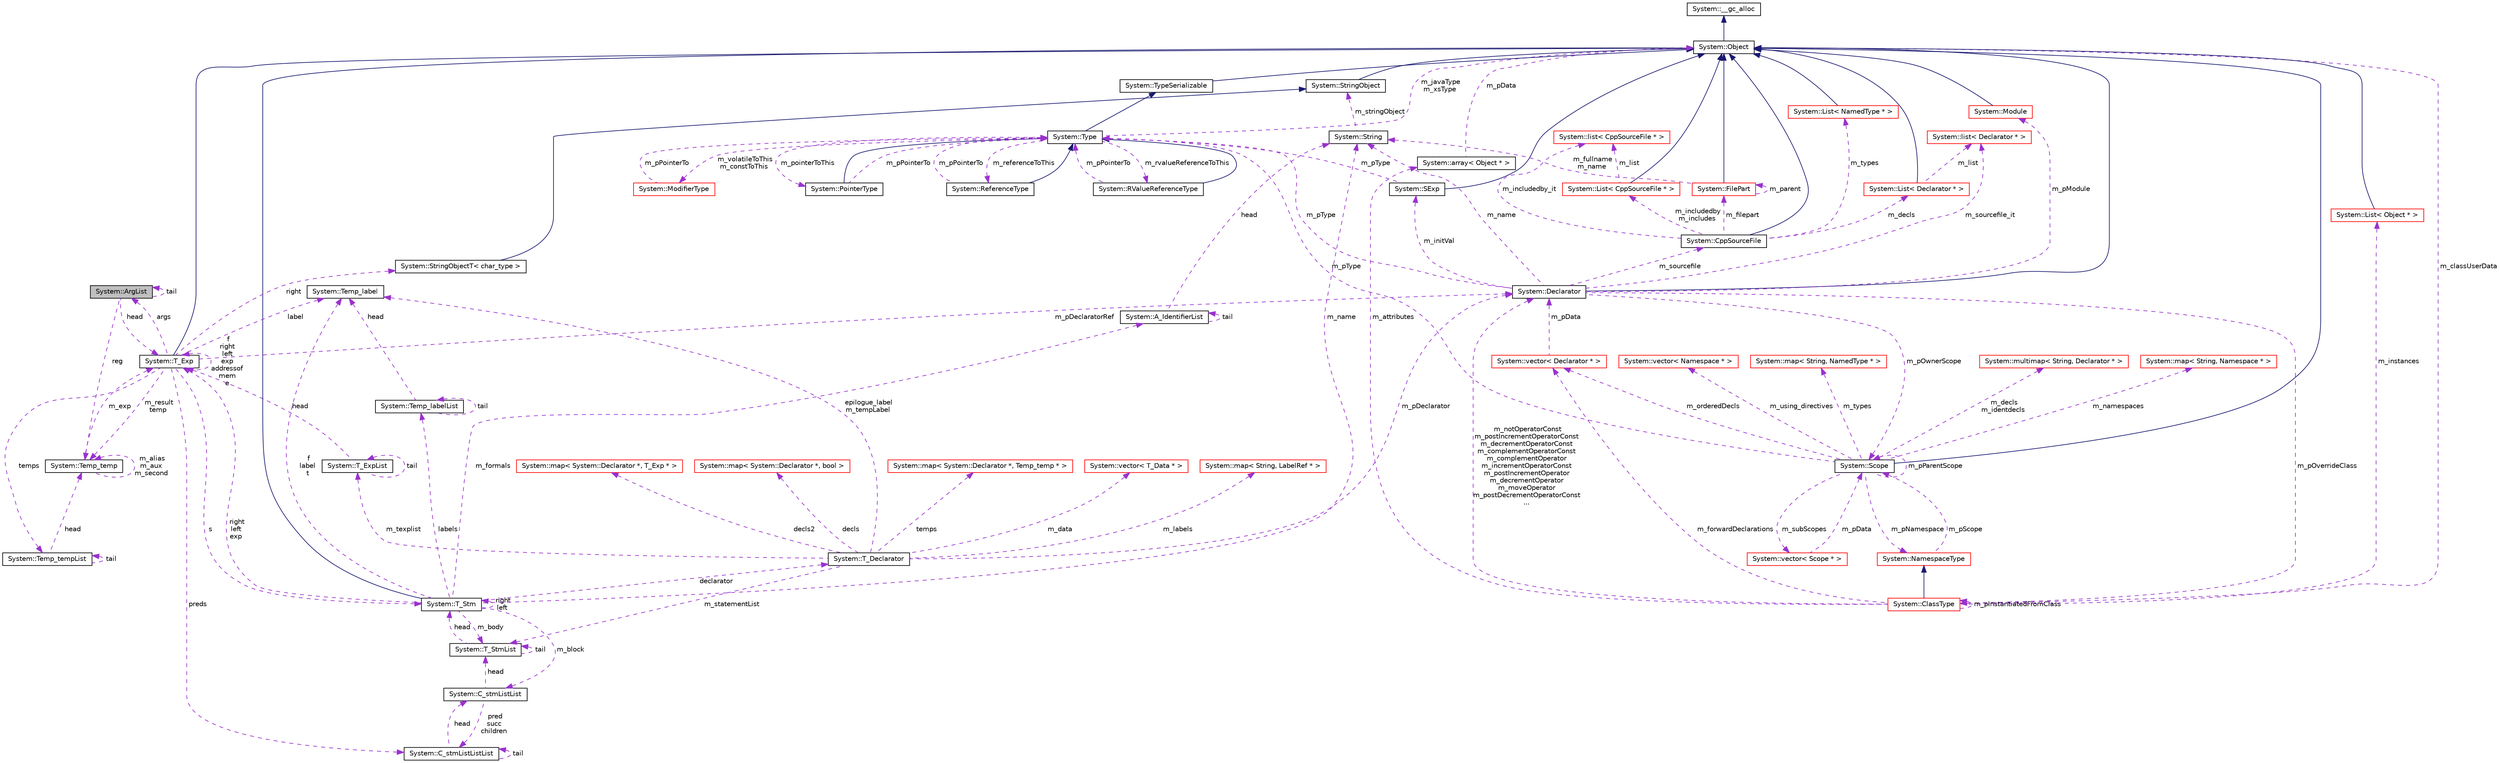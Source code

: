 digraph G
{
  edge [fontname="Helvetica",fontsize="10",labelfontname="Helvetica",labelfontsize="10"];
  node [fontname="Helvetica",fontsize="10",shape=record];
  Node1 [label="System::ArgList",height=0.2,width=0.4,color="black", fillcolor="grey75", style="filled" fontcolor="black"];
  Node1 -> Node1 [dir="back",color="darkorchid3",fontsize="10",style="dashed",label=" tail" ,fontname="Helvetica"];
  Node2 -> Node1 [dir="back",color="darkorchid3",fontsize="10",style="dashed",label=" reg" ,fontname="Helvetica"];
  Node2 [label="System::Temp_temp",height=0.2,width=0.4,color="black", fillcolor="white", style="filled",URL="$class_system_1_1_temp__temp.html"];
  Node2 -> Node2 [dir="back",color="darkorchid3",fontsize="10",style="dashed",label=" m_alias\nm_aux\nm_second" ,fontname="Helvetica"];
  Node3 -> Node2 [dir="back",color="darkorchid3",fontsize="10",style="dashed",label=" m_exp" ,fontname="Helvetica"];
  Node3 [label="System::T_Exp",height=0.2,width=0.4,color="black", fillcolor="white", style="filled",URL="$class_system_1_1_t___exp.html"];
  Node4 -> Node3 [dir="back",color="midnightblue",fontsize="10",style="solid",fontname="Helvetica"];
  Node4 [label="System::Object",height=0.2,width=0.4,color="black", fillcolor="white", style="filled",URL="$class_system_1_1_object.html"];
  Node5 -> Node4 [dir="back",color="midnightblue",fontsize="10",style="solid",fontname="Helvetica"];
  Node5 [label="System::__gc_alloc",height=0.2,width=0.4,color="black", fillcolor="white", style="filled",URL="$class_system_1_1____gc__alloc.html"];
  Node6 -> Node3 [dir="back",color="darkorchid3",fontsize="10",style="dashed",label=" preds" ,fontname="Helvetica"];
  Node6 [label="System::C_stmListListList",height=0.2,width=0.4,color="black", fillcolor="white", style="filled",URL="$class_system_1_1_c__stm_list_list_list.html"];
  Node6 -> Node6 [dir="back",color="darkorchid3",fontsize="10",style="dashed",label=" tail" ,fontname="Helvetica"];
  Node7 -> Node6 [dir="back",color="darkorchid3",fontsize="10",style="dashed",label=" head" ,fontname="Helvetica"];
  Node7 [label="System::C_stmListList",height=0.2,width=0.4,color="black", fillcolor="white", style="filled",URL="$class_system_1_1_c__stm_list_list.html"];
  Node6 -> Node7 [dir="back",color="darkorchid3",fontsize="10",style="dashed",label=" pred\nsucc\nchildren" ,fontname="Helvetica"];
  Node8 -> Node7 [dir="back",color="darkorchid3",fontsize="10",style="dashed",label=" head" ,fontname="Helvetica"];
  Node8 [label="System::T_StmList",height=0.2,width=0.4,color="black", fillcolor="white", style="filled",URL="$class_system_1_1_t___stm_list.html"];
  Node9 -> Node8 [dir="back",color="darkorchid3",fontsize="10",style="dashed",label=" head" ,fontname="Helvetica"];
  Node9 [label="System::T_Stm",height=0.2,width=0.4,color="black", fillcolor="white", style="filled",URL="$class_system_1_1_t___stm.html"];
  Node4 -> Node9 [dir="back",color="midnightblue",fontsize="10",style="solid",fontname="Helvetica"];
  Node9 -> Node9 [dir="back",color="darkorchid3",fontsize="10",style="dashed",label=" right\nleft" ,fontname="Helvetica"];
  Node8 -> Node9 [dir="back",color="darkorchid3",fontsize="10",style="dashed",label=" m_body" ,fontname="Helvetica"];
  Node10 -> Node9 [dir="back",color="darkorchid3",fontsize="10",style="dashed",label=" labels" ,fontname="Helvetica"];
  Node10 [label="System::Temp_labelList",height=0.2,width=0.4,color="black", fillcolor="white", style="filled",URL="$struct_system_1_1_temp__label_list.html"];
  Node10 -> Node10 [dir="back",color="darkorchid3",fontsize="10",style="dashed",label=" tail" ,fontname="Helvetica"];
  Node11 -> Node10 [dir="back",color="darkorchid3",fontsize="10",style="dashed",label=" head" ,fontname="Helvetica"];
  Node11 [label="System::Temp_label",height=0.2,width=0.4,color="black", fillcolor="white", style="filled",URL="$class_system_1_1_temp__label.html"];
  Node11 -> Node9 [dir="back",color="darkorchid3",fontsize="10",style="dashed",label=" f\nlabel\nt" ,fontname="Helvetica"];
  Node12 -> Node9 [dir="back",color="darkorchid3",fontsize="10",style="dashed",label=" declarator" ,fontname="Helvetica"];
  Node12 [label="System::T_Declarator",height=0.2,width=0.4,color="black", fillcolor="white", style="filled",URL="$class_system_1_1_t___declarator.html"];
  Node13 -> Node12 [dir="back",color="darkorchid3",fontsize="10",style="dashed",label=" decls" ,fontname="Helvetica"];
  Node13 [label="System::map\< System::Declarator *, bool \>",height=0.2,width=0.4,color="red", fillcolor="white", style="filled",URL="$class_system_1_1map.html"];
  Node14 -> Node12 [dir="back",color="darkorchid3",fontsize="10",style="dashed",label=" m_texplist" ,fontname="Helvetica"];
  Node14 [label="System::T_ExpList",height=0.2,width=0.4,color="black", fillcolor="white", style="filled",URL="$class_system_1_1_t___exp_list.html"];
  Node14 -> Node14 [dir="back",color="darkorchid3",fontsize="10",style="dashed",label=" tail" ,fontname="Helvetica"];
  Node3 -> Node14 [dir="back",color="darkorchid3",fontsize="10",style="dashed",label=" head" ,fontname="Helvetica"];
  Node8 -> Node12 [dir="back",color="darkorchid3",fontsize="10",style="dashed",label=" m_statementList" ,fontname="Helvetica"];
  Node11 -> Node12 [dir="back",color="darkorchid3",fontsize="10",style="dashed",label=" epilogue_label\nm_tempLabel" ,fontname="Helvetica"];
  Node15 -> Node12 [dir="back",color="darkorchid3",fontsize="10",style="dashed",label=" m_pDeclarator" ,fontname="Helvetica"];
  Node15 [label="System::Declarator",height=0.2,width=0.4,color="black", fillcolor="white", style="filled",URL="$class_system_1_1_declarator.html"];
  Node4 -> Node15 [dir="back",color="midnightblue",fontsize="10",style="solid",fontname="Helvetica"];
  Node16 -> Node15 [dir="back",color="darkorchid3",fontsize="10",style="dashed",label=" m_pType" ,fontname="Helvetica"];
  Node16 [label="System::Type",height=0.2,width=0.4,color="black", fillcolor="white", style="filled",URL="$class_system_1_1_type.html"];
  Node17 -> Node16 [dir="back",color="midnightblue",fontsize="10",style="solid",fontname="Helvetica"];
  Node17 [label="System::TypeSerializable",height=0.2,width=0.4,color="black", fillcolor="white", style="filled",URL="$class_system_1_1_type_serializable.html"];
  Node4 -> Node17 [dir="back",color="midnightblue",fontsize="10",style="solid",fontname="Helvetica"];
  Node18 -> Node16 [dir="back",color="darkorchid3",fontsize="10",style="dashed",label=" m_pointerToThis" ,fontname="Helvetica"];
  Node18 [label="System::PointerType",height=0.2,width=0.4,color="black", fillcolor="white", style="filled",URL="$class_system_1_1_pointer_type.html"];
  Node16 -> Node18 [dir="back",color="midnightblue",fontsize="10",style="solid",fontname="Helvetica"];
  Node16 -> Node18 [dir="back",color="darkorchid3",fontsize="10",style="dashed",label=" m_pPointerTo" ,fontname="Helvetica"];
  Node19 -> Node16 [dir="back",color="darkorchid3",fontsize="10",style="dashed",label=" m_referenceToThis" ,fontname="Helvetica"];
  Node19 [label="System::ReferenceType",height=0.2,width=0.4,color="black", fillcolor="white", style="filled",URL="$class_system_1_1_reference_type.html"];
  Node16 -> Node19 [dir="back",color="midnightblue",fontsize="10",style="solid",fontname="Helvetica"];
  Node16 -> Node19 [dir="back",color="darkorchid3",fontsize="10",style="dashed",label=" m_pPointerTo" ,fontname="Helvetica"];
  Node20 -> Node16 [dir="back",color="darkorchid3",fontsize="10",style="dashed",label=" m_rvalueReferenceToThis" ,fontname="Helvetica"];
  Node20 [label="System::RValueReferenceType",height=0.2,width=0.4,color="black", fillcolor="white", style="filled",URL="$class_system_1_1_r_value_reference_type.html"];
  Node16 -> Node20 [dir="back",color="midnightblue",fontsize="10",style="solid",fontname="Helvetica"];
  Node16 -> Node20 [dir="back",color="darkorchid3",fontsize="10",style="dashed",label=" m_pPointerTo" ,fontname="Helvetica"];
  Node21 -> Node16 [dir="back",color="darkorchid3",fontsize="10",style="dashed",label=" m_volatileToThis\nm_constToThis" ,fontname="Helvetica"];
  Node21 [label="System::ModifierType",height=0.2,width=0.4,color="red", fillcolor="white", style="filled",URL="$class_system_1_1_modifier_type.html"];
  Node16 -> Node21 [dir="back",color="darkorchid3",fontsize="10",style="dashed",label=" m_pPointerTo" ,fontname="Helvetica"];
  Node4 -> Node16 [dir="back",color="darkorchid3",fontsize="10",style="dashed",label=" m_javaType\nm_xsType" ,fontname="Helvetica"];
  Node22 -> Node15 [dir="back",color="darkorchid3",fontsize="10",style="dashed",label=" m_pOwnerScope" ,fontname="Helvetica"];
  Node22 [label="System::Scope",height=0.2,width=0.4,color="black", fillcolor="white", style="filled",URL="$class_system_1_1_scope.html"];
  Node4 -> Node22 [dir="back",color="midnightblue",fontsize="10",style="solid",fontname="Helvetica"];
  Node16 -> Node22 [dir="back",color="darkorchid3",fontsize="10",style="dashed",label=" m_pType" ,fontname="Helvetica"];
  Node23 -> Node22 [dir="back",color="darkorchid3",fontsize="10",style="dashed",label=" m_subScopes" ,fontname="Helvetica"];
  Node23 [label="System::vector\< Scope * \>",height=0.2,width=0.4,color="red", fillcolor="white", style="filled",URL="$class_system_1_1vector.html"];
  Node22 -> Node23 [dir="back",color="darkorchid3",fontsize="10",style="dashed",label=" m_pData" ,fontname="Helvetica"];
  Node22 -> Node22 [dir="back",color="darkorchid3",fontsize="10",style="dashed",label=" m_pParentScope" ,fontname="Helvetica"];
  Node24 -> Node22 [dir="back",color="darkorchid3",fontsize="10",style="dashed",label=" m_decls\nm_identdecls" ,fontname="Helvetica"];
  Node24 [label="System::multimap\< String, Declarator * \>",height=0.2,width=0.4,color="red", fillcolor="white", style="filled",URL="$class_system_1_1multimap.html"];
  Node25 -> Node22 [dir="back",color="darkorchid3",fontsize="10",style="dashed",label=" m_pNamespace" ,fontname="Helvetica"];
  Node25 [label="System::NamespaceType",height=0.2,width=0.4,color="red", fillcolor="white", style="filled",URL="$class_system_1_1_namespace_type.html"];
  Node22 -> Node25 [dir="back",color="darkorchid3",fontsize="10",style="dashed",label=" m_pScope" ,fontname="Helvetica"];
  Node26 -> Node22 [dir="back",color="darkorchid3",fontsize="10",style="dashed",label=" m_namespaces" ,fontname="Helvetica"];
  Node26 [label="System::map\< String, Namespace * \>",height=0.2,width=0.4,color="red", fillcolor="white", style="filled",URL="$class_system_1_1map.html"];
  Node27 -> Node22 [dir="back",color="darkorchid3",fontsize="10",style="dashed",label=" m_using_directives" ,fontname="Helvetica"];
  Node27 [label="System::vector\< Namespace * \>",height=0.2,width=0.4,color="red", fillcolor="white", style="filled",URL="$class_system_1_1vector.html"];
  Node28 -> Node22 [dir="back",color="darkorchid3",fontsize="10",style="dashed",label=" m_orderedDecls" ,fontname="Helvetica"];
  Node28 [label="System::vector\< Declarator * \>",height=0.2,width=0.4,color="red", fillcolor="white", style="filled",URL="$class_system_1_1vector.html"];
  Node15 -> Node28 [dir="back",color="darkorchid3",fontsize="10",style="dashed",label=" m_pData" ,fontname="Helvetica"];
  Node29 -> Node22 [dir="back",color="darkorchid3",fontsize="10",style="dashed",label=" m_types" ,fontname="Helvetica"];
  Node29 [label="System::map\< String, NamedType * \>",height=0.2,width=0.4,color="red", fillcolor="white", style="filled",URL="$class_system_1_1map.html"];
  Node30 -> Node15 [dir="back",color="darkorchid3",fontsize="10",style="dashed",label=" m_initVal" ,fontname="Helvetica"];
  Node30 [label="System::SExp",height=0.2,width=0.4,color="black", fillcolor="white", style="filled",URL="$class_system_1_1_s_exp.html"];
  Node4 -> Node30 [dir="back",color="midnightblue",fontsize="10",style="solid",fontname="Helvetica"];
  Node16 -> Node30 [dir="back",color="darkorchid3",fontsize="10",style="dashed",label=" m_pType" ,fontname="Helvetica"];
  Node31 -> Node15 [dir="back",color="darkorchid3",fontsize="10",style="dashed",label=" m_sourcefile" ,fontname="Helvetica"];
  Node31 [label="System::CppSourceFile",height=0.2,width=0.4,color="black", fillcolor="white", style="filled",URL="$class_system_1_1_cpp_source_file.html"];
  Node4 -> Node31 [dir="back",color="midnightblue",fontsize="10",style="solid",fontname="Helvetica"];
  Node32 -> Node31 [dir="back",color="darkorchid3",fontsize="10",style="dashed",label=" m_filepart" ,fontname="Helvetica"];
  Node32 [label="System::FilePart",height=0.2,width=0.4,color="red", fillcolor="white", style="filled",URL="$class_system_1_1_file_part.html"];
  Node4 -> Node32 [dir="back",color="midnightblue",fontsize="10",style="solid",fontname="Helvetica"];
  Node32 -> Node32 [dir="back",color="darkorchid3",fontsize="10",style="dashed",label=" m_parent" ,fontname="Helvetica"];
  Node33 -> Node32 [dir="back",color="darkorchid3",fontsize="10",style="dashed",label=" m_fullname\nm_name" ,fontname="Helvetica"];
  Node33 [label="System::String",height=0.2,width=0.4,color="black", fillcolor="white", style="filled",URL="$class_system_1_1_string.html"];
  Node34 -> Node33 [dir="back",color="darkorchid3",fontsize="10",style="dashed",label=" m_stringObject" ,fontname="Helvetica"];
  Node34 [label="System::StringObject",height=0.2,width=0.4,color="black", fillcolor="white", style="filled",URL="$class_system_1_1_string_object.html"];
  Node4 -> Node34 [dir="back",color="midnightblue",fontsize="10",style="solid",fontname="Helvetica"];
  Node35 -> Node31 [dir="back",color="darkorchid3",fontsize="10",style="dashed",label=" m_types" ,fontname="Helvetica"];
  Node35 [label="System::List\< NamedType * \>",height=0.2,width=0.4,color="red", fillcolor="white", style="filled",URL="$class_system_1_1_list.html"];
  Node4 -> Node35 [dir="back",color="midnightblue",fontsize="10",style="solid",fontname="Helvetica"];
  Node36 -> Node31 [dir="back",color="darkorchid3",fontsize="10",style="dashed",label=" m_includedby\nm_includes" ,fontname="Helvetica"];
  Node36 [label="System::List\< CppSourceFile * \>",height=0.2,width=0.4,color="red", fillcolor="white", style="filled",URL="$class_system_1_1_list.html"];
  Node4 -> Node36 [dir="back",color="midnightblue",fontsize="10",style="solid",fontname="Helvetica"];
  Node37 -> Node36 [dir="back",color="darkorchid3",fontsize="10",style="dashed",label=" m_list" ,fontname="Helvetica"];
  Node37 [label="System::list\< CppSourceFile * \>",height=0.2,width=0.4,color="red", fillcolor="white", style="filled",URL="$class_system_1_1list.html"];
  Node37 -> Node31 [dir="back",color="darkorchid3",fontsize="10",style="dashed",label=" m_includedby_it" ,fontname="Helvetica"];
  Node38 -> Node31 [dir="back",color="darkorchid3",fontsize="10",style="dashed",label=" m_decls" ,fontname="Helvetica"];
  Node38 [label="System::List\< Declarator * \>",height=0.2,width=0.4,color="red", fillcolor="white", style="filled",URL="$class_system_1_1_list.html"];
  Node4 -> Node38 [dir="back",color="midnightblue",fontsize="10",style="solid",fontname="Helvetica"];
  Node39 -> Node38 [dir="back",color="darkorchid3",fontsize="10",style="dashed",label=" m_list" ,fontname="Helvetica"];
  Node39 [label="System::list\< Declarator * \>",height=0.2,width=0.4,color="red", fillcolor="white", style="filled",URL="$class_system_1_1list.html"];
  Node40 -> Node15 [dir="back",color="darkorchid3",fontsize="10",style="dashed",label=" m_pOverrideClass" ,fontname="Helvetica"];
  Node40 [label="System::ClassType",height=0.2,width=0.4,color="red", fillcolor="white", style="filled",URL="$class_system_1_1_class_type.html"];
  Node25 -> Node40 [dir="back",color="midnightblue",fontsize="10",style="solid",fontname="Helvetica"];
  Node41 -> Node40 [dir="back",color="darkorchid3",fontsize="10",style="dashed",label=" m_attributes" ,fontname="Helvetica"];
  Node41 [label="System::array\< Object * \>",height=0.2,width=0.4,color="black", fillcolor="white", style="filled",URL="$class_system_1_1array.html"];
  Node4 -> Node41 [dir="back",color="darkorchid3",fontsize="10",style="dashed",label=" m_pData" ,fontname="Helvetica"];
  Node42 -> Node40 [dir="back",color="darkorchid3",fontsize="10",style="dashed",label=" m_instances" ,fontname="Helvetica"];
  Node42 [label="System::List\< Object * \>",height=0.2,width=0.4,color="red", fillcolor="white", style="filled",URL="$class_system_1_1_list.html"];
  Node4 -> Node42 [dir="back",color="midnightblue",fontsize="10",style="solid",fontname="Helvetica"];
  Node15 -> Node40 [dir="back",color="darkorchid3",fontsize="10",style="dashed",label=" m_notOperatorConst\nm_postIncrementOperatorConst\nm_decrementOperatorConst\nm_complementOperatorConst\nm_complementOperator\nm_incrementOperatorConst\nm_postIncrementOperator\nm_decrementOperator\nm_moveOperator\nm_postDecrementOperatorConst\n..." ,fontname="Helvetica"];
  Node40 -> Node40 [dir="back",color="darkorchid3",fontsize="10",style="dashed",label=" m_pInstantiatedFromClass" ,fontname="Helvetica"];
  Node4 -> Node40 [dir="back",color="darkorchid3",fontsize="10",style="dashed",label=" m_classUserData" ,fontname="Helvetica"];
  Node28 -> Node40 [dir="back",color="darkorchid3",fontsize="10",style="dashed",label=" m_forwardDeclarations" ,fontname="Helvetica"];
  Node33 -> Node15 [dir="back",color="darkorchid3",fontsize="10",style="dashed",label=" m_name" ,fontname="Helvetica"];
  Node43 -> Node15 [dir="back",color="darkorchid3",fontsize="10",style="dashed",label=" m_pModule" ,fontname="Helvetica"];
  Node43 [label="System::Module",height=0.2,width=0.4,color="red", fillcolor="white", style="filled",URL="$class_system_1_1_module.html"];
  Node4 -> Node43 [dir="back",color="midnightblue",fontsize="10",style="solid",fontname="Helvetica"];
  Node39 -> Node15 [dir="back",color="darkorchid3",fontsize="10",style="dashed",label=" m_sourcefile_it" ,fontname="Helvetica"];
  Node44 -> Node12 [dir="back",color="darkorchid3",fontsize="10",style="dashed",label=" temps" ,fontname="Helvetica"];
  Node44 [label="System::map\< System::Declarator *, Temp_temp * \>",height=0.2,width=0.4,color="red", fillcolor="white", style="filled",URL="$class_system_1_1map.html"];
  Node45 -> Node12 [dir="back",color="darkorchid3",fontsize="10",style="dashed",label=" m_data" ,fontname="Helvetica"];
  Node45 [label="System::vector\< T_Data * \>",height=0.2,width=0.4,color="red", fillcolor="white", style="filled",URL="$class_system_1_1vector.html"];
  Node46 -> Node12 [dir="back",color="darkorchid3",fontsize="10",style="dashed",label=" m_labels" ,fontname="Helvetica"];
  Node46 [label="System::map\< String, LabelRef * \>",height=0.2,width=0.4,color="red", fillcolor="white", style="filled",URL="$class_system_1_1map.html"];
  Node47 -> Node12 [dir="back",color="darkorchid3",fontsize="10",style="dashed",label=" decls2" ,fontname="Helvetica"];
  Node47 [label="System::map\< System::Declarator *, T_Exp * \>",height=0.2,width=0.4,color="red", fillcolor="white", style="filled",URL="$class_system_1_1map.html"];
  Node3 -> Node9 [dir="back",color="darkorchid3",fontsize="10",style="dashed",label=" right\nleft\nexp" ,fontname="Helvetica"];
  Node48 -> Node9 [dir="back",color="darkorchid3",fontsize="10",style="dashed",label=" m_formals" ,fontname="Helvetica"];
  Node48 [label="System::A_IdentifierList",height=0.2,width=0.4,color="black", fillcolor="white", style="filled",URL="$class_system_1_1_a___identifier_list.html"];
  Node48 -> Node48 [dir="back",color="darkorchid3",fontsize="10",style="dashed",label=" tail" ,fontname="Helvetica"];
  Node33 -> Node48 [dir="back",color="darkorchid3",fontsize="10",style="dashed",label=" head" ,fontname="Helvetica"];
  Node33 -> Node9 [dir="back",color="darkorchid3",fontsize="10",style="dashed",label=" m_name" ,fontname="Helvetica"];
  Node7 -> Node9 [dir="back",color="darkorchid3",fontsize="10",style="dashed",label=" m_block" ,fontname="Helvetica"];
  Node8 -> Node8 [dir="back",color="darkorchid3",fontsize="10",style="dashed",label=" tail" ,fontname="Helvetica"];
  Node9 -> Node3 [dir="back",color="darkorchid3",fontsize="10",style="dashed",label=" s" ,fontname="Helvetica"];
  Node49 -> Node3 [dir="back",color="darkorchid3",fontsize="10",style="dashed",label=" temps" ,fontname="Helvetica"];
  Node49 [label="System::Temp_tempList",height=0.2,width=0.4,color="black", fillcolor="white", style="filled",URL="$class_system_1_1_temp__temp_list.html"];
  Node49 -> Node49 [dir="back",color="darkorchid3",fontsize="10",style="dashed",label=" tail" ,fontname="Helvetica"];
  Node2 -> Node49 [dir="back",color="darkorchid3",fontsize="10",style="dashed",label=" head" ,fontname="Helvetica"];
  Node11 -> Node3 [dir="back",color="darkorchid3",fontsize="10",style="dashed",label=" label" ,fontname="Helvetica"];
  Node15 -> Node3 [dir="back",color="darkorchid3",fontsize="10",style="dashed",label=" m_pDeclaratorRef" ,fontname="Helvetica"];
  Node1 -> Node3 [dir="back",color="darkorchid3",fontsize="10",style="dashed",label=" args" ,fontname="Helvetica"];
  Node2 -> Node3 [dir="back",color="darkorchid3",fontsize="10",style="dashed",label=" m_result\ntemp" ,fontname="Helvetica"];
  Node3 -> Node3 [dir="back",color="darkorchid3",fontsize="10",style="dashed",label=" f\nright\nleft\nexp\naddressof\nmem\ne" ,fontname="Helvetica"];
  Node50 -> Node3 [dir="back",color="darkorchid3",fontsize="10",style="dashed",label=" right" ,fontname="Helvetica"];
  Node50 [label="System::StringObjectT\< char_type \>",height=0.2,width=0.4,color="black", fillcolor="white", style="filled",URL="$class_system_1_1_string_object_t.html"];
  Node34 -> Node50 [dir="back",color="midnightblue",fontsize="10",style="solid",fontname="Helvetica"];
  Node3 -> Node1 [dir="back",color="darkorchid3",fontsize="10",style="dashed",label=" head" ,fontname="Helvetica"];
}
